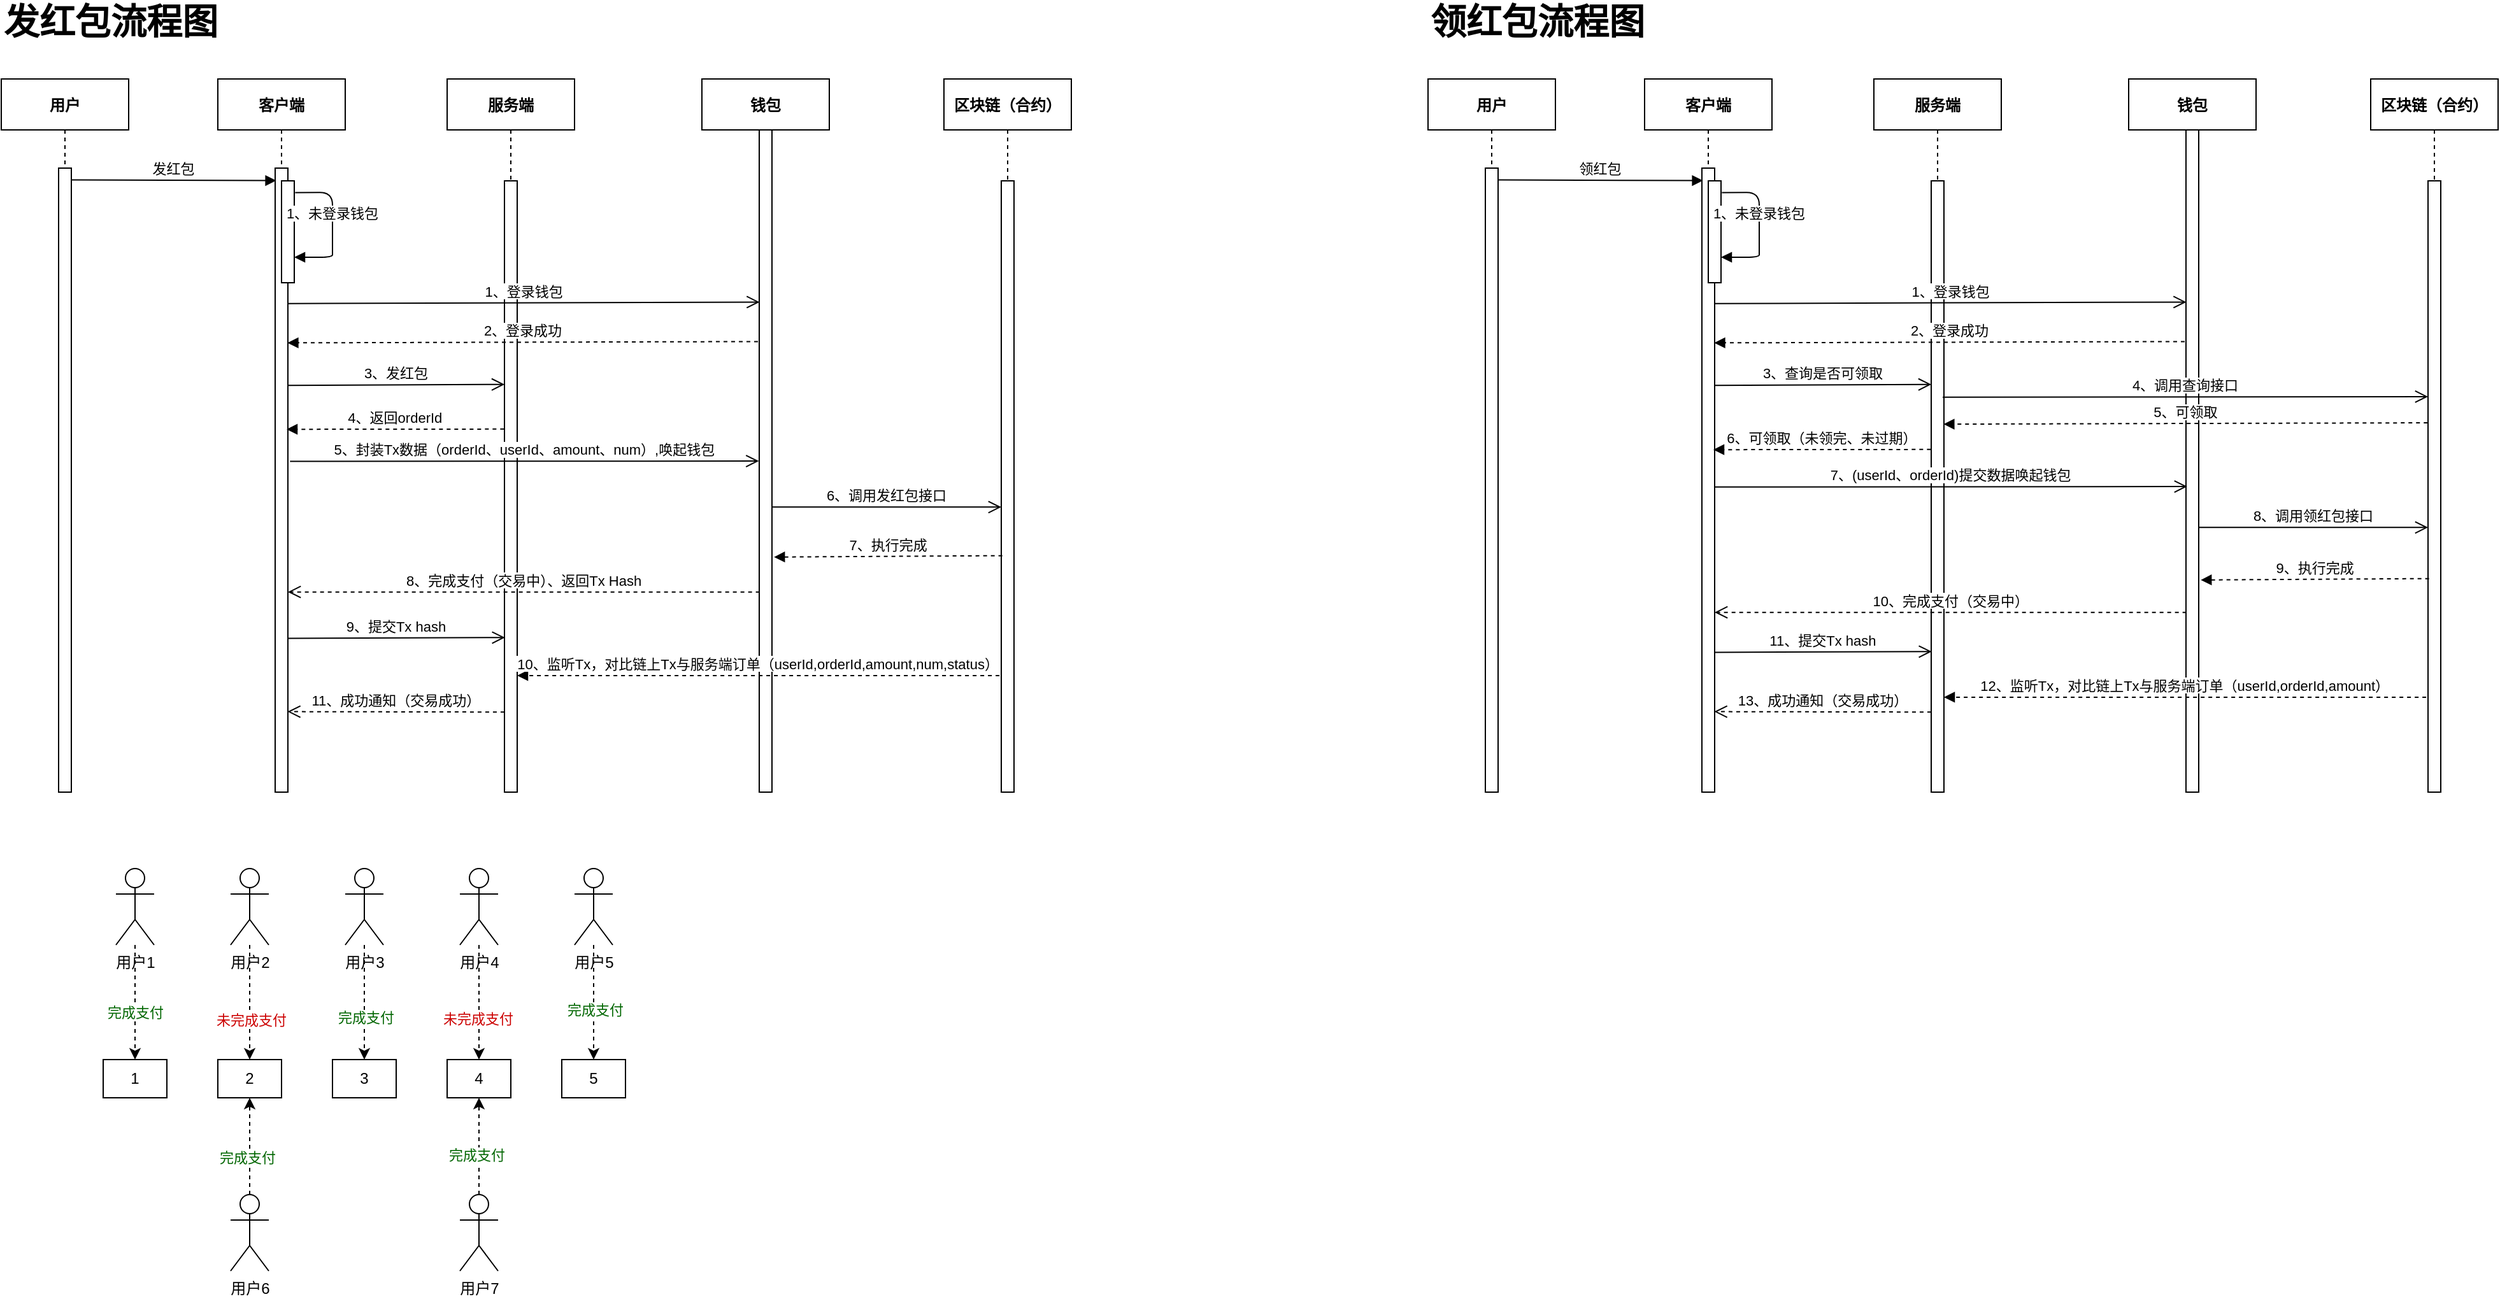<mxfile version="20.2.3" type="github">
  <diagram id="kgpKYQtTHZ0yAKxKKP6v" name="Page-1">
    <mxGraphModel dx="2204" dy="718" grid="1" gridSize="10" guides="1" tooltips="1" connect="1" arrows="1" fold="1" page="1" pageScale="1" pageWidth="850" pageHeight="1100" math="0" shadow="0">
      <root>
        <mxCell id="0" />
        <mxCell id="1" parent="0" />
        <mxCell id="3nuBFxr9cyL0pnOWT2aG-1" value="客户端" style="shape=umlLifeline;perimeter=lifelinePerimeter;container=1;collapsible=0;recursiveResize=0;rounded=0;shadow=0;strokeWidth=1;fontStyle=1" parent="1" vertex="1">
          <mxGeometry x="120" y="80" width="100" height="560" as="geometry" />
        </mxCell>
        <mxCell id="3nuBFxr9cyL0pnOWT2aG-2" value="" style="points=[];perimeter=orthogonalPerimeter;rounded=0;shadow=0;strokeWidth=1;" parent="3nuBFxr9cyL0pnOWT2aG-1" vertex="1">
          <mxGeometry x="45" y="70" width="10" height="490" as="geometry" />
        </mxCell>
        <mxCell id="3nuBFxr9cyL0pnOWT2aG-4" value="" style="points=[];perimeter=orthogonalPerimeter;rounded=0;shadow=0;strokeWidth=1;" parent="3nuBFxr9cyL0pnOWT2aG-1" vertex="1">
          <mxGeometry x="50" y="80" width="10" height="80" as="geometry" />
        </mxCell>
        <mxCell id="3nuBFxr9cyL0pnOWT2aG-8" value="1、未登录钱包" style="verticalAlign=bottom;endArrow=block;shadow=0;strokeWidth=1;exitX=1.069;exitY=0.115;exitDx=0;exitDy=0;exitPerimeter=0;" parent="3nuBFxr9cyL0pnOWT2aG-1" source="3nuBFxr9cyL0pnOWT2aG-4" target="3nuBFxr9cyL0pnOWT2aG-4" edge="1">
          <mxGeometry relative="1" as="geometry">
            <mxPoint x="155" y="80" as="sourcePoint" />
            <Array as="points">
              <mxPoint x="90" y="89" />
              <mxPoint x="90" y="132" />
              <mxPoint x="90" y="140" />
            </Array>
          </mxGeometry>
        </mxCell>
        <mxCell id="3nuBFxr9cyL0pnOWT2aG-5" value="服务端" style="shape=umlLifeline;perimeter=lifelinePerimeter;container=1;collapsible=0;recursiveResize=0;rounded=0;shadow=0;strokeWidth=1;fontStyle=1" parent="1" vertex="1">
          <mxGeometry x="300" y="80" width="100" height="560" as="geometry" />
        </mxCell>
        <mxCell id="3nuBFxr9cyL0pnOWT2aG-6" value="" style="points=[];perimeter=orthogonalPerimeter;rounded=0;shadow=0;strokeWidth=1;" parent="3nuBFxr9cyL0pnOWT2aG-5" vertex="1">
          <mxGeometry x="45" y="80" width="10" height="480" as="geometry" />
        </mxCell>
        <mxCell id="D9tDxCpBudC2g4aELNdZ-12" value="3、发红包" style="verticalAlign=bottom;endArrow=open;endSize=8;shadow=0;strokeWidth=1;exitX=1.027;exitY=0.318;exitDx=0;exitDy=0;exitPerimeter=0;entryX=0.008;entryY=0.333;entryDx=0;entryDy=0;entryPerimeter=0;" edge="1" parent="3nuBFxr9cyL0pnOWT2aG-5" target="3nuBFxr9cyL0pnOWT2aG-6">
          <mxGeometry relative="1" as="geometry">
            <mxPoint x="40" y="240" as="targetPoint" />
            <mxPoint x="-125.0" y="240.59" as="sourcePoint" />
          </mxGeometry>
        </mxCell>
        <mxCell id="3nuBFxr9cyL0pnOWT2aG-7" value="8、完成支付（交易中）、返回Tx Hash" style="verticalAlign=bottom;endArrow=open;dashed=1;endSize=8;exitX=0.033;exitY=0.767;shadow=0;strokeWidth=1;exitDx=0;exitDy=0;exitPerimeter=0;" parent="1" edge="1">
          <mxGeometry relative="1" as="geometry">
            <mxPoint x="175" y="482.84" as="targetPoint" />
            <mxPoint x="545.33" y="482.84" as="sourcePoint" />
          </mxGeometry>
        </mxCell>
        <mxCell id="3nuBFxr9cyL0pnOWT2aG-9" value="2、登录成功" style="verticalAlign=bottom;endArrow=block;shadow=0;strokeWidth=1;exitX=-0.1;exitY=0.378;exitDx=0;exitDy=0;exitPerimeter=0;entryX=0.971;entryY=0.28;entryDx=0;entryDy=0;entryPerimeter=0;dashed=1;" parent="1" target="3nuBFxr9cyL0pnOWT2aG-2" edge="1">
          <mxGeometry relative="1" as="geometry">
            <mxPoint x="544.0" y="286.2" as="sourcePoint" />
            <mxPoint x="169.667" y="286.2" as="targetPoint" />
          </mxGeometry>
        </mxCell>
        <mxCell id="3nuBFxr9cyL0pnOWT2aG-10" value="1、登录钱包" style="verticalAlign=bottom;endArrow=open;endSize=8;shadow=0;strokeWidth=1;exitX=1.027;exitY=0.318;exitDx=0;exitDy=0;exitPerimeter=0;entryX=0.028;entryY=0.298;entryDx=0;entryDy=0;entryPerimeter=0;" parent="1" edge="1">
          <mxGeometry relative="1" as="geometry">
            <mxPoint x="545.28" y="255.2" as="targetPoint" />
            <mxPoint x="175.27" y="256.38" as="sourcePoint" />
          </mxGeometry>
        </mxCell>
        <mxCell id="D9tDxCpBudC2g4aELNdZ-1" value="钱包" style="shape=umlLifeline;perimeter=lifelinePerimeter;container=1;collapsible=0;recursiveResize=0;rounded=0;shadow=0;strokeWidth=1;fontStyle=1" vertex="1" parent="1">
          <mxGeometry x="500" y="80" width="100" height="560" as="geometry" />
        </mxCell>
        <mxCell id="D9tDxCpBudC2g4aELNdZ-2" value="" style="points=[];perimeter=orthogonalPerimeter;rounded=0;shadow=0;strokeWidth=1;" vertex="1" parent="D9tDxCpBudC2g4aELNdZ-1">
          <mxGeometry x="45" y="40" width="10" height="520" as="geometry" />
        </mxCell>
        <mxCell id="D9tDxCpBudC2g4aELNdZ-3" value="区块链（合约）" style="shape=umlLifeline;perimeter=lifelinePerimeter;container=1;collapsible=0;recursiveResize=0;rounded=0;shadow=0;strokeWidth=1;fontStyle=1" vertex="1" parent="1">
          <mxGeometry x="690" y="80" width="100" height="560" as="geometry" />
        </mxCell>
        <mxCell id="D9tDxCpBudC2g4aELNdZ-4" value="" style="points=[];perimeter=orthogonalPerimeter;rounded=0;shadow=0;strokeWidth=1;" vertex="1" parent="D9tDxCpBudC2g4aELNdZ-3">
          <mxGeometry x="45" y="80" width="10" height="480" as="geometry" />
        </mxCell>
        <mxCell id="D9tDxCpBudC2g4aELNdZ-5" value="用户" style="shape=umlLifeline;perimeter=lifelinePerimeter;container=1;collapsible=0;recursiveResize=0;rounded=0;shadow=0;strokeWidth=1;fontStyle=1" vertex="1" parent="1">
          <mxGeometry x="-50" y="80" width="100" height="560" as="geometry" />
        </mxCell>
        <mxCell id="D9tDxCpBudC2g4aELNdZ-6" value="" style="points=[];perimeter=orthogonalPerimeter;rounded=0;shadow=0;strokeWidth=1;" vertex="1" parent="D9tDxCpBudC2g4aELNdZ-5">
          <mxGeometry x="45" y="70" width="10" height="490" as="geometry" />
        </mxCell>
        <mxCell id="D9tDxCpBudC2g4aELNdZ-16" value="4、返回orderId" style="verticalAlign=bottom;endArrow=block;shadow=0;strokeWidth=1;exitX=-0.033;exitY=0.429;exitDx=0;exitDy=0;exitPerimeter=0;dashed=1;entryX=0.9;entryY=0.441;entryDx=0;entryDy=0;entryPerimeter=0;" edge="1" parent="1">
          <mxGeometry relative="1" as="geometry">
            <mxPoint x="344.67" y="354.92" as="sourcePoint" />
            <mxPoint x="174" y="355.09" as="targetPoint" />
          </mxGeometry>
        </mxCell>
        <mxCell id="D9tDxCpBudC2g4aELNdZ-18" value="6、调用发红包接口" style="verticalAlign=bottom;endArrow=open;endSize=8;shadow=0;strokeWidth=1;exitX=1.027;exitY=0.318;exitDx=0;exitDy=0;exitPerimeter=0;" edge="1" parent="1">
          <mxGeometry relative="1" as="geometry">
            <mxPoint x="735" y="416.18" as="targetPoint" />
            <mxPoint x="555.0" y="416.18" as="sourcePoint" />
          </mxGeometry>
        </mxCell>
        <mxCell id="D9tDxCpBudC2g4aELNdZ-19" value="7、执行完成" style="verticalAlign=bottom;endArrow=block;shadow=0;strokeWidth=1;exitX=0.083;exitY=0.476;exitDx=0;exitDy=0;exitPerimeter=0;dashed=1;entryX=1.159;entryY=0.695;entryDx=0;entryDy=0;entryPerimeter=0;" edge="1" parent="1">
          <mxGeometry relative="1" as="geometry">
            <mxPoint x="735.83" y="454.32" as="sourcePoint" />
            <mxPoint x="556.59" y="455.4" as="targetPoint" />
          </mxGeometry>
        </mxCell>
        <mxCell id="D9tDxCpBudC2g4aELNdZ-20" value="10、监听Tx，对比链上Tx与服务端订单（userId,orderId,amount,num,status）" style="verticalAlign=bottom;endArrow=block;shadow=0;strokeWidth=1;exitX=-0.143;exitY=0.801;exitDx=0;exitDy=0;exitPerimeter=0;dashed=1;" edge="1" parent="1">
          <mxGeometry relative="1" as="geometry">
            <mxPoint x="733.57" y="548.48" as="sourcePoint" />
            <mxPoint x="355" y="548.48" as="targetPoint" />
          </mxGeometry>
        </mxCell>
        <mxCell id="D9tDxCpBudC2g4aELNdZ-21" value="11、成功通知（交易成功）" style="verticalAlign=bottom;endArrow=open;dashed=1;endSize=8;shadow=0;strokeWidth=1;exitX=-0.003;exitY=0.869;exitDx=0;exitDy=0;exitPerimeter=0;entryX=0.971;entryY=0.871;entryDx=0;entryDy=0;entryPerimeter=0;" edge="1" parent="1" source="3nuBFxr9cyL0pnOWT2aG-6" target="3nuBFxr9cyL0pnOWT2aG-2">
          <mxGeometry relative="1" as="geometry">
            <mxPoint x="180" y="580.0" as="targetPoint" />
            <mxPoint x="340" y="580" as="sourcePoint" />
          </mxGeometry>
        </mxCell>
        <mxCell id="D9tDxCpBudC2g4aELNdZ-10" value="发红包" style="verticalAlign=bottom;endArrow=block;shadow=0;strokeWidth=1;entryX=0.081;entryY=0.02;entryDx=0;entryDy=0;entryPerimeter=0;exitX=0.972;exitY=0.019;exitDx=0;exitDy=0;exitPerimeter=0;" edge="1" parent="1" source="D9tDxCpBudC2g4aELNdZ-6" target="3nuBFxr9cyL0pnOWT2aG-2">
          <mxGeometry relative="1" as="geometry">
            <mxPoint x="10" y="160" as="sourcePoint" />
            <mxPoint x="150" y="160" as="targetPoint" />
          </mxGeometry>
        </mxCell>
        <mxCell id="D9tDxCpBudC2g4aELNdZ-22" value="5、封装Tx数据（orderId、userId、amount、num）,唤起钱包" style="verticalAlign=bottom;endArrow=open;endSize=8;shadow=0;strokeWidth=1;exitX=1.167;exitY=0.47;exitDx=0;exitDy=0;exitPerimeter=0;entryX=-0.028;entryY=0.5;entryDx=0;entryDy=0;entryPerimeter=0;" edge="1" parent="1" source="3nuBFxr9cyL0pnOWT2aG-2" target="D9tDxCpBudC2g4aELNdZ-2">
          <mxGeometry relative="1" as="geometry">
            <mxPoint x="540" y="380" as="targetPoint" />
            <mxPoint x="354" y="378.92" as="sourcePoint" />
          </mxGeometry>
        </mxCell>
        <mxCell id="D9tDxCpBudC2g4aELNdZ-24" value="1" style="rounded=0;whiteSpace=wrap;html=1;" vertex="1" parent="1">
          <mxGeometry x="30" y="850" width="50" height="30" as="geometry" />
        </mxCell>
        <mxCell id="D9tDxCpBudC2g4aELNdZ-25" value="2" style="rounded=0;whiteSpace=wrap;html=1;" vertex="1" parent="1">
          <mxGeometry x="120" y="850" width="50" height="30" as="geometry" />
        </mxCell>
        <mxCell id="D9tDxCpBudC2g4aELNdZ-26" value="3" style="rounded=0;whiteSpace=wrap;html=1;" vertex="1" parent="1">
          <mxGeometry x="210" y="850" width="50" height="30" as="geometry" />
        </mxCell>
        <mxCell id="D9tDxCpBudC2g4aELNdZ-27" value="4" style="rounded=0;whiteSpace=wrap;html=1;" vertex="1" parent="1">
          <mxGeometry x="300" y="850" width="50" height="30" as="geometry" />
        </mxCell>
        <mxCell id="D9tDxCpBudC2g4aELNdZ-28" value="5" style="rounded=0;whiteSpace=wrap;html=1;" vertex="1" parent="1">
          <mxGeometry x="390" y="850" width="50" height="30" as="geometry" />
        </mxCell>
        <mxCell id="D9tDxCpBudC2g4aELNdZ-36" value="" style="edgeStyle=orthogonalEdgeStyle;rounded=0;orthogonalLoop=1;jettySize=auto;html=1;dashed=1;" edge="1" parent="1" source="D9tDxCpBudC2g4aELNdZ-29" target="D9tDxCpBudC2g4aELNdZ-24">
          <mxGeometry relative="1" as="geometry" />
        </mxCell>
        <mxCell id="D9tDxCpBudC2g4aELNdZ-47" value="完成支付" style="edgeLabel;html=1;align=center;verticalAlign=middle;resizable=0;points=[];fontSize=11;fontColor=#006600;" vertex="1" connectable="0" parent="D9tDxCpBudC2g4aELNdZ-36">
          <mxGeometry x="0.178" relative="1" as="geometry">
            <mxPoint as="offset" />
          </mxGeometry>
        </mxCell>
        <mxCell id="D9tDxCpBudC2g4aELNdZ-29" value="用户1" style="shape=umlActor;verticalLabelPosition=bottom;verticalAlign=top;html=1;outlineConnect=0;" vertex="1" parent="1">
          <mxGeometry x="40" y="700" width="30" height="60" as="geometry" />
        </mxCell>
        <mxCell id="D9tDxCpBudC2g4aELNdZ-37" value="" style="edgeStyle=orthogonalEdgeStyle;rounded=0;orthogonalLoop=1;jettySize=auto;html=1;dashed=1;" edge="1" parent="1" source="D9tDxCpBudC2g4aELNdZ-31" target="D9tDxCpBudC2g4aELNdZ-25">
          <mxGeometry relative="1" as="geometry" />
        </mxCell>
        <mxCell id="D9tDxCpBudC2g4aELNdZ-48" value="未完成支付" style="edgeLabel;html=1;align=center;verticalAlign=middle;resizable=0;points=[];fontSize=11;fontColor=#CC0000;" vertex="1" connectable="0" parent="D9tDxCpBudC2g4aELNdZ-37">
          <mxGeometry x="0.311" y="1" relative="1" as="geometry">
            <mxPoint as="offset" />
          </mxGeometry>
        </mxCell>
        <mxCell id="D9tDxCpBudC2g4aELNdZ-31" value="用户2" style="shape=umlActor;verticalLabelPosition=bottom;verticalAlign=top;html=1;outlineConnect=0;" vertex="1" parent="1">
          <mxGeometry x="130" y="700" width="30" height="60" as="geometry" />
        </mxCell>
        <mxCell id="D9tDxCpBudC2g4aELNdZ-38" value="" style="edgeStyle=orthogonalEdgeStyle;rounded=0;orthogonalLoop=1;jettySize=auto;html=1;dashed=1;" edge="1" parent="1" source="D9tDxCpBudC2g4aELNdZ-32" target="D9tDxCpBudC2g4aELNdZ-26">
          <mxGeometry relative="1" as="geometry" />
        </mxCell>
        <mxCell id="D9tDxCpBudC2g4aELNdZ-49" value="完成支付" style="edgeLabel;html=1;align=center;verticalAlign=middle;resizable=0;points=[];fontSize=11;fontColor=#006600;" vertex="1" connectable="0" parent="D9tDxCpBudC2g4aELNdZ-38">
          <mxGeometry x="0.252" y="1" relative="1" as="geometry">
            <mxPoint as="offset" />
          </mxGeometry>
        </mxCell>
        <mxCell id="D9tDxCpBudC2g4aELNdZ-32" value="用户3" style="shape=umlActor;verticalLabelPosition=bottom;verticalAlign=top;html=1;outlineConnect=0;" vertex="1" parent="1">
          <mxGeometry x="220" y="700" width="30" height="60" as="geometry" />
        </mxCell>
        <mxCell id="D9tDxCpBudC2g4aELNdZ-39" value="" style="edgeStyle=orthogonalEdgeStyle;rounded=0;orthogonalLoop=1;jettySize=auto;html=1;dashed=1;" edge="1" parent="1" source="D9tDxCpBudC2g4aELNdZ-33" target="D9tDxCpBudC2g4aELNdZ-27">
          <mxGeometry relative="1" as="geometry" />
        </mxCell>
        <mxCell id="D9tDxCpBudC2g4aELNdZ-50" value="未完成支付" style="edgeLabel;html=1;align=center;verticalAlign=middle;resizable=0;points=[];fontSize=11;fontColor=#CC0000;" vertex="1" connectable="0" parent="D9tDxCpBudC2g4aELNdZ-39">
          <mxGeometry x="0.289" y="-1" relative="1" as="geometry">
            <mxPoint as="offset" />
          </mxGeometry>
        </mxCell>
        <mxCell id="D9tDxCpBudC2g4aELNdZ-33" value="用户4" style="shape=umlActor;verticalLabelPosition=bottom;verticalAlign=top;html=1;outlineConnect=0;" vertex="1" parent="1">
          <mxGeometry x="310" y="700" width="30" height="60" as="geometry" />
        </mxCell>
        <mxCell id="D9tDxCpBudC2g4aELNdZ-40" value="" style="edgeStyle=orthogonalEdgeStyle;rounded=0;orthogonalLoop=1;jettySize=auto;html=1;dashed=1;" edge="1" parent="1" source="D9tDxCpBudC2g4aELNdZ-34" target="D9tDxCpBudC2g4aELNdZ-28">
          <mxGeometry relative="1" as="geometry" />
        </mxCell>
        <mxCell id="D9tDxCpBudC2g4aELNdZ-51" value="完成支付" style="edgeLabel;html=1;align=center;verticalAlign=middle;resizable=0;points=[];fontSize=11;fontColor=#006600;" vertex="1" connectable="0" parent="D9tDxCpBudC2g4aELNdZ-40">
          <mxGeometry x="0.127" y="1" relative="1" as="geometry">
            <mxPoint as="offset" />
          </mxGeometry>
        </mxCell>
        <mxCell id="D9tDxCpBudC2g4aELNdZ-34" value="用户5" style="shape=umlActor;verticalLabelPosition=bottom;verticalAlign=top;html=1;outlineConnect=0;" vertex="1" parent="1">
          <mxGeometry x="400" y="700" width="30" height="60" as="geometry" />
        </mxCell>
        <mxCell id="D9tDxCpBudC2g4aELNdZ-42" value="" style="edgeStyle=orthogonalEdgeStyle;rounded=0;orthogonalLoop=1;jettySize=auto;html=1;dashed=1;" edge="1" parent="1" source="D9tDxCpBudC2g4aELNdZ-41" target="D9tDxCpBudC2g4aELNdZ-25">
          <mxGeometry relative="1" as="geometry" />
        </mxCell>
        <mxCell id="D9tDxCpBudC2g4aELNdZ-52" value="完成支付" style="edgeLabel;html=1;align=center;verticalAlign=middle;resizable=0;points=[];fontSize=11;fontColor=#006600;" vertex="1" connectable="0" parent="D9tDxCpBudC2g4aELNdZ-42">
          <mxGeometry x="-0.229" y="2" relative="1" as="geometry">
            <mxPoint as="offset" />
          </mxGeometry>
        </mxCell>
        <mxCell id="D9tDxCpBudC2g4aELNdZ-41" value="用户6" style="shape=umlActor;verticalLabelPosition=bottom;verticalAlign=top;html=1;outlineConnect=0;" vertex="1" parent="1">
          <mxGeometry x="130" y="956" width="30" height="60" as="geometry" />
        </mxCell>
        <mxCell id="D9tDxCpBudC2g4aELNdZ-54" value="" style="edgeStyle=orthogonalEdgeStyle;rounded=0;orthogonalLoop=1;jettySize=auto;html=1;dashed=1;fontSize=11;" edge="1" parent="1" source="D9tDxCpBudC2g4aELNdZ-53" target="D9tDxCpBudC2g4aELNdZ-27">
          <mxGeometry relative="1" as="geometry" />
        </mxCell>
        <mxCell id="D9tDxCpBudC2g4aELNdZ-55" value="完成支付" style="edgeLabel;html=1;align=center;verticalAlign=middle;resizable=0;points=[];fontSize=11;fontColor=#006600;" vertex="1" connectable="0" parent="D9tDxCpBudC2g4aELNdZ-54">
          <mxGeometry x="-0.184" y="2" relative="1" as="geometry">
            <mxPoint as="offset" />
          </mxGeometry>
        </mxCell>
        <mxCell id="D9tDxCpBudC2g4aELNdZ-53" value="用户7" style="shape=umlActor;verticalLabelPosition=bottom;verticalAlign=top;html=1;outlineConnect=0;" vertex="1" parent="1">
          <mxGeometry x="310" y="956" width="30" height="60" as="geometry" />
        </mxCell>
        <mxCell id="D9tDxCpBudC2g4aELNdZ-56" value="发红包流程图" style="text;html=1;strokeColor=none;fillColor=none;align=left;verticalAlign=middle;whiteSpace=wrap;rounded=0;fontSize=28;fontColor=#000000;fontStyle=1" vertex="1" parent="1">
          <mxGeometry x="-50" y="20" width="190" height="30" as="geometry" />
        </mxCell>
        <mxCell id="D9tDxCpBudC2g4aELNdZ-57" value="9、提交Tx hash" style="verticalAlign=bottom;endArrow=open;endSize=8;shadow=0;strokeWidth=1;exitX=0.996;exitY=0.776;exitDx=0;exitDy=0;exitPerimeter=0;entryX=0.04;entryY=0.77;entryDx=0;entryDy=0;entryPerimeter=0;" edge="1" parent="1">
          <mxGeometry relative="1" as="geometry">
            <mxPoint x="345.4" y="518.6" as="targetPoint" />
            <mxPoint x="174.96" y="519.24" as="sourcePoint" />
          </mxGeometry>
        </mxCell>
        <mxCell id="D9tDxCpBudC2g4aELNdZ-58" value="客户端" style="shape=umlLifeline;perimeter=lifelinePerimeter;container=1;collapsible=0;recursiveResize=0;rounded=0;shadow=0;strokeWidth=1;fontStyle=1" vertex="1" parent="1">
          <mxGeometry x="1240" y="80" width="100" height="560" as="geometry" />
        </mxCell>
        <mxCell id="D9tDxCpBudC2g4aELNdZ-59" value="" style="points=[];perimeter=orthogonalPerimeter;rounded=0;shadow=0;strokeWidth=1;" vertex="1" parent="D9tDxCpBudC2g4aELNdZ-58">
          <mxGeometry x="45" y="70" width="10" height="490" as="geometry" />
        </mxCell>
        <mxCell id="D9tDxCpBudC2g4aELNdZ-60" value="" style="points=[];perimeter=orthogonalPerimeter;rounded=0;shadow=0;strokeWidth=1;" vertex="1" parent="D9tDxCpBudC2g4aELNdZ-58">
          <mxGeometry x="50" y="80" width="10" height="80" as="geometry" />
        </mxCell>
        <mxCell id="D9tDxCpBudC2g4aELNdZ-61" value="1、未登录钱包" style="verticalAlign=bottom;endArrow=block;shadow=0;strokeWidth=1;exitX=1.069;exitY=0.115;exitDx=0;exitDy=0;exitPerimeter=0;" edge="1" parent="D9tDxCpBudC2g4aELNdZ-58" source="D9tDxCpBudC2g4aELNdZ-60" target="D9tDxCpBudC2g4aELNdZ-60">
          <mxGeometry relative="1" as="geometry">
            <mxPoint x="155" y="80" as="sourcePoint" />
            <Array as="points">
              <mxPoint x="90" y="89" />
              <mxPoint x="90" y="132" />
              <mxPoint x="90" y="140" />
            </Array>
          </mxGeometry>
        </mxCell>
        <mxCell id="D9tDxCpBudC2g4aELNdZ-62" value="服务端" style="shape=umlLifeline;perimeter=lifelinePerimeter;container=1;collapsible=0;recursiveResize=0;rounded=0;shadow=0;strokeWidth=1;fontStyle=1" vertex="1" parent="1">
          <mxGeometry x="1420" y="80" width="100" height="560" as="geometry" />
        </mxCell>
        <mxCell id="D9tDxCpBudC2g4aELNdZ-63" value="" style="points=[];perimeter=orthogonalPerimeter;rounded=0;shadow=0;strokeWidth=1;" vertex="1" parent="D9tDxCpBudC2g4aELNdZ-62">
          <mxGeometry x="45" y="80" width="10" height="480" as="geometry" />
        </mxCell>
        <mxCell id="D9tDxCpBudC2g4aELNdZ-64" value="3、查询是否可领取" style="verticalAlign=bottom;endArrow=open;endSize=8;shadow=0;strokeWidth=1;exitX=1.027;exitY=0.318;exitDx=0;exitDy=0;exitPerimeter=0;entryX=0.008;entryY=0.333;entryDx=0;entryDy=0;entryPerimeter=0;" edge="1" parent="D9tDxCpBudC2g4aELNdZ-62" target="D9tDxCpBudC2g4aELNdZ-63">
          <mxGeometry relative="1" as="geometry">
            <mxPoint x="40" y="240" as="targetPoint" />
            <mxPoint x="-125.0" y="240.59" as="sourcePoint" />
          </mxGeometry>
        </mxCell>
        <mxCell id="D9tDxCpBudC2g4aELNdZ-65" value="10、完成支付（交易中）" style="verticalAlign=bottom;endArrow=open;dashed=1;endSize=8;exitX=0.033;exitY=0.767;shadow=0;strokeWidth=1;exitDx=0;exitDy=0;exitPerimeter=0;" edge="1" parent="1">
          <mxGeometry relative="1" as="geometry">
            <mxPoint x="1295" y="498.84" as="targetPoint" />
            <mxPoint x="1665.33" y="498.84" as="sourcePoint" />
          </mxGeometry>
        </mxCell>
        <mxCell id="D9tDxCpBudC2g4aELNdZ-66" value="2、登录成功" style="verticalAlign=bottom;endArrow=block;shadow=0;strokeWidth=1;exitX=-0.1;exitY=0.378;exitDx=0;exitDy=0;exitPerimeter=0;entryX=0.971;entryY=0.28;entryDx=0;entryDy=0;entryPerimeter=0;dashed=1;" edge="1" parent="1" target="D9tDxCpBudC2g4aELNdZ-59">
          <mxGeometry relative="1" as="geometry">
            <mxPoint x="1664.0" y="286.2" as="sourcePoint" />
            <mxPoint x="1289.667" y="286.2" as="targetPoint" />
          </mxGeometry>
        </mxCell>
        <mxCell id="D9tDxCpBudC2g4aELNdZ-67" value="1、登录钱包" style="verticalAlign=bottom;endArrow=open;endSize=8;shadow=0;strokeWidth=1;exitX=1.027;exitY=0.318;exitDx=0;exitDy=0;exitPerimeter=0;entryX=0.028;entryY=0.298;entryDx=0;entryDy=0;entryPerimeter=0;" edge="1" parent="1">
          <mxGeometry relative="1" as="geometry">
            <mxPoint x="1665.28" y="255.2" as="targetPoint" />
            <mxPoint x="1295.27" y="256.38" as="sourcePoint" />
          </mxGeometry>
        </mxCell>
        <mxCell id="D9tDxCpBudC2g4aELNdZ-68" value="钱包" style="shape=umlLifeline;perimeter=lifelinePerimeter;container=1;collapsible=0;recursiveResize=0;rounded=0;shadow=0;strokeWidth=1;fontStyle=1" vertex="1" parent="1">
          <mxGeometry x="1620" y="80" width="100" height="560" as="geometry" />
        </mxCell>
        <mxCell id="D9tDxCpBudC2g4aELNdZ-69" value="" style="points=[];perimeter=orthogonalPerimeter;rounded=0;shadow=0;strokeWidth=1;" vertex="1" parent="D9tDxCpBudC2g4aELNdZ-68">
          <mxGeometry x="45" y="40" width="10" height="520" as="geometry" />
        </mxCell>
        <mxCell id="D9tDxCpBudC2g4aELNdZ-70" value="区块链（合约）" style="shape=umlLifeline;perimeter=lifelinePerimeter;container=1;collapsible=0;recursiveResize=0;rounded=0;shadow=0;strokeWidth=1;fontStyle=1" vertex="1" parent="1">
          <mxGeometry x="1810" y="80" width="100" height="560" as="geometry" />
        </mxCell>
        <mxCell id="D9tDxCpBudC2g4aELNdZ-71" value="" style="points=[];perimeter=orthogonalPerimeter;rounded=0;shadow=0;strokeWidth=1;" vertex="1" parent="D9tDxCpBudC2g4aELNdZ-70">
          <mxGeometry x="45" y="80" width="10" height="480" as="geometry" />
        </mxCell>
        <mxCell id="D9tDxCpBudC2g4aELNdZ-72" value="用户" style="shape=umlLifeline;perimeter=lifelinePerimeter;container=1;collapsible=0;recursiveResize=0;rounded=0;shadow=0;strokeWidth=1;fontStyle=1" vertex="1" parent="1">
          <mxGeometry x="1070" y="80" width="100" height="560" as="geometry" />
        </mxCell>
        <mxCell id="D9tDxCpBudC2g4aELNdZ-73" value="" style="points=[];perimeter=orthogonalPerimeter;rounded=0;shadow=0;strokeWidth=1;" vertex="1" parent="D9tDxCpBudC2g4aELNdZ-72">
          <mxGeometry x="45" y="70" width="10" height="490" as="geometry" />
        </mxCell>
        <mxCell id="D9tDxCpBudC2g4aELNdZ-74" value="6、可领取（未领完、未过期）" style="verticalAlign=bottom;endArrow=block;shadow=0;strokeWidth=1;exitX=-0.033;exitY=0.429;exitDx=0;exitDy=0;exitPerimeter=0;dashed=1;entryX=0.9;entryY=0.441;entryDx=0;entryDy=0;entryPerimeter=0;" edge="1" parent="1">
          <mxGeometry relative="1" as="geometry">
            <mxPoint x="1464.67" y="370.92" as="sourcePoint" />
            <mxPoint x="1294" y="371.09" as="targetPoint" />
          </mxGeometry>
        </mxCell>
        <mxCell id="D9tDxCpBudC2g4aELNdZ-75" value="7、(userId、orderId)提交数据唤起钱包" style="verticalAlign=bottom;endArrow=open;endSize=8;shadow=0;strokeWidth=1;exitX=0.976;exitY=0.511;exitDx=0;exitDy=0;exitPerimeter=0;entryX=0.028;entryY=0.298;entryDx=0;entryDy=0;entryPerimeter=0;" edge="1" parent="1" source="D9tDxCpBudC2g4aELNdZ-59">
          <mxGeometry relative="1" as="geometry">
            <mxPoint x="1666.01" y="400.0" as="targetPoint" />
            <mxPoint x="1296" y="401.18" as="sourcePoint" />
          </mxGeometry>
        </mxCell>
        <mxCell id="D9tDxCpBudC2g4aELNdZ-76" value="8、调用领红包接口" style="verticalAlign=bottom;endArrow=open;endSize=8;shadow=0;strokeWidth=1;exitX=1.027;exitY=0.318;exitDx=0;exitDy=0;exitPerimeter=0;" edge="1" parent="1">
          <mxGeometry relative="1" as="geometry">
            <mxPoint x="1855" y="432.18" as="targetPoint" />
            <mxPoint x="1675" y="432.18" as="sourcePoint" />
          </mxGeometry>
        </mxCell>
        <mxCell id="D9tDxCpBudC2g4aELNdZ-77" value="9、执行完成" style="verticalAlign=bottom;endArrow=block;shadow=0;strokeWidth=1;exitX=0.083;exitY=0.476;exitDx=0;exitDy=0;exitPerimeter=0;dashed=1;entryX=1.159;entryY=0.695;entryDx=0;entryDy=0;entryPerimeter=0;" edge="1" parent="1">
          <mxGeometry relative="1" as="geometry">
            <mxPoint x="1855.83" y="472.32" as="sourcePoint" />
            <mxPoint x="1676.59" y="473.4" as="targetPoint" />
          </mxGeometry>
        </mxCell>
        <mxCell id="D9tDxCpBudC2g4aELNdZ-78" value="12、监听Tx，对比链上Tx与服务端订单（userId,orderId,amount）" style="verticalAlign=bottom;endArrow=block;shadow=0;strokeWidth=1;exitX=-0.143;exitY=0.801;exitDx=0;exitDy=0;exitPerimeter=0;dashed=1;" edge="1" parent="1">
          <mxGeometry relative="1" as="geometry">
            <mxPoint x="1853.57" y="565.48" as="sourcePoint" />
            <mxPoint x="1475" y="565.48" as="targetPoint" />
          </mxGeometry>
        </mxCell>
        <mxCell id="D9tDxCpBudC2g4aELNdZ-79" value="13、成功通知（交易成功）" style="verticalAlign=bottom;endArrow=open;dashed=1;endSize=8;shadow=0;strokeWidth=1;exitX=-0.003;exitY=0.869;exitDx=0;exitDy=0;exitPerimeter=0;entryX=0.971;entryY=0.871;entryDx=0;entryDy=0;entryPerimeter=0;" edge="1" parent="1" source="D9tDxCpBudC2g4aELNdZ-63" target="D9tDxCpBudC2g4aELNdZ-59">
          <mxGeometry relative="1" as="geometry">
            <mxPoint x="1300" y="580.0" as="targetPoint" />
            <mxPoint x="1460" y="580" as="sourcePoint" />
          </mxGeometry>
        </mxCell>
        <mxCell id="D9tDxCpBudC2g4aELNdZ-80" value="领红包" style="verticalAlign=bottom;endArrow=block;shadow=0;strokeWidth=1;entryX=0.081;entryY=0.02;entryDx=0;entryDy=0;entryPerimeter=0;exitX=0.972;exitY=0.019;exitDx=0;exitDy=0;exitPerimeter=0;" edge="1" parent="1" source="D9tDxCpBudC2g4aELNdZ-73" target="D9tDxCpBudC2g4aELNdZ-59">
          <mxGeometry relative="1" as="geometry">
            <mxPoint x="1130" y="160" as="sourcePoint" />
            <mxPoint x="1270" y="160" as="targetPoint" />
          </mxGeometry>
        </mxCell>
        <mxCell id="D9tDxCpBudC2g4aELNdZ-81" value="4、调用查询接口" style="verticalAlign=bottom;endArrow=open;endSize=8;shadow=0;strokeWidth=1;exitX=0.9;exitY=0.354;exitDx=0;exitDy=0;exitPerimeter=0;entryX=0;entryY=0.353;entryDx=0;entryDy=0;entryPerimeter=0;" edge="1" parent="1" source="D9tDxCpBudC2g4aELNdZ-63" target="D9tDxCpBudC2g4aELNdZ-71">
          <mxGeometry relative="1" as="geometry">
            <mxPoint x="1850" y="330" as="targetPoint" />
            <mxPoint x="1490" y="330" as="sourcePoint" />
          </mxGeometry>
        </mxCell>
        <mxCell id="D9tDxCpBudC2g4aELNdZ-82" value="5、可领取" style="verticalAlign=bottom;endArrow=block;shadow=0;strokeWidth=1;exitX=-0.1;exitY=0.378;exitDx=0;exitDy=0;exitPerimeter=0;entryX=0.967;entryY=0.398;entryDx=0;entryDy=0;entryPerimeter=0;dashed=1;" edge="1" parent="1" target="D9tDxCpBudC2g4aELNdZ-63">
          <mxGeometry relative="1" as="geometry">
            <mxPoint x="1854.64" y="350" as="sourcePoint" />
            <mxPoint x="1485.35" y="351.0" as="targetPoint" />
          </mxGeometry>
        </mxCell>
        <mxCell id="D9tDxCpBudC2g4aELNdZ-83" value="领红包流程图" style="text;html=1;strokeColor=none;fillColor=none;align=left;verticalAlign=middle;whiteSpace=wrap;rounded=0;fontSize=28;fontColor=#000000;fontStyle=1" vertex="1" parent="1">
          <mxGeometry x="1070" y="20" width="190" height="30" as="geometry" />
        </mxCell>
        <mxCell id="D9tDxCpBudC2g4aELNdZ-84" value="11、提交Tx hash" style="verticalAlign=bottom;endArrow=open;endSize=8;shadow=0;strokeWidth=1;exitX=0.996;exitY=0.776;exitDx=0;exitDy=0;exitPerimeter=0;entryX=0.04;entryY=0.77;entryDx=0;entryDy=0;entryPerimeter=0;" edge="1" parent="1" source="D9tDxCpBudC2g4aELNdZ-59" target="D9tDxCpBudC2g4aELNdZ-63">
          <mxGeometry relative="1" as="geometry">
            <mxPoint x="1666.01" y="529.0" as="targetPoint" />
            <mxPoint x="1296" y="530.18" as="sourcePoint" />
          </mxGeometry>
        </mxCell>
      </root>
    </mxGraphModel>
  </diagram>
</mxfile>
